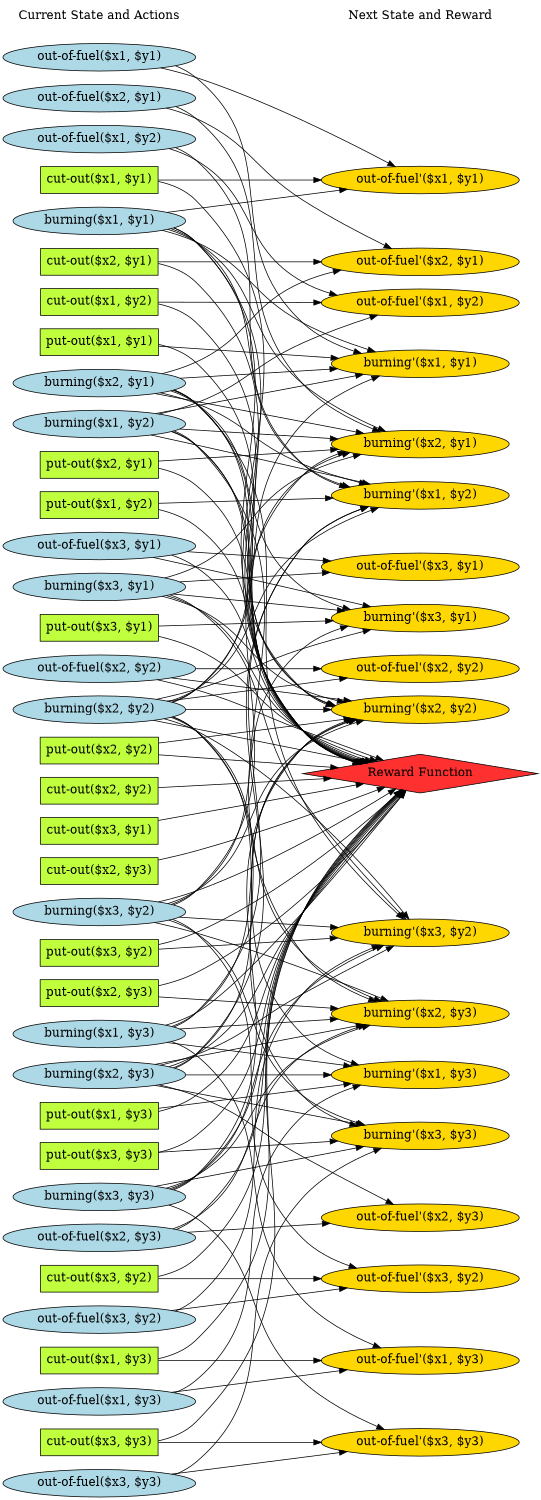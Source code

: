 digraph G {
	graph [bb="0,0,718.8,1988.4",
		fontname=Helvetica,
		fontsize=16,
		rankdir=LR,
		ranksep=2.00,
		ratio=auto,
		size="7.5,10"
	];
	node [fontsize=16,
		label="\N"
	];
	{
		graph [rank=same];
		"put-out($x1, $y1)"	[color=black,
			fillcolor=olivedrab1,
			height=0.5,
			pos="129.4,453.38",
			shape=box,
			style=filled,
			width=2.2083];
		"cut-out($x3, $y3)"	[color=black,
			fillcolor=olivedrab1,
			height=0.5,
			pos="129.4,1807.4",
			shape=box,
			style=filled,
			width=2.1944];
		"put-out($x2, $y2)"	[color=black,
			fillcolor=olivedrab1,
			height=0.5,
			pos="129.4,995.38",
			shape=box,
			style=filled,
			width=2.2083];
		"out-of-fuel($x1, $y2)"	[color=black,
			fillcolor=lightblue,
			height=0.51069,
			pos="129.4,126.38",
			shape=ellipse,
			style=filled,
			width=3.5945];
		"out-of-fuel($x2, $y3)"	[color=black,
			fillcolor=lightblue,
			height=0.51069,
			pos="129.4,1319.4",
			shape=ellipse,
			style=filled,
			width=3.5945];
		"burning($x3, $y2)"	[color=black,
			fillcolor=lightblue,
			height=0.51069,
			pos="129.4,1482.4",
			shape=ellipse,
			style=filled,
			width=3.2213];
		"cut-out($x2, $y2)"	[color=black,
			fillcolor=olivedrab1,
			height=0.5,
			pos="129.4,1157.4",
			shape=box,
			style=filled,
			width=2.1944];
		"put-out($x3, $y3)"	[color=black,
			fillcolor=olivedrab1,
			height=0.5,
			pos="129.4,1699.4",
			shape=box,
			style=filled,
			width=2.2083];
		"burning($x2, $y1)"	[color=black,
			fillcolor=lightblue,
			height=0.51069,
			pos="129.4,670.38",
			shape=ellipse,
			style=filled,
			width=3.2213];
		"cut-out($x1, $y1)"	[color=black,
			fillcolor=olivedrab1,
			height=0.5,
			pos="129.4,72.385",
			shape=box,
			style=filled,
			width=2.1944];
		"put-out($x2, $y3)"	[color=black,
			fillcolor=olivedrab1,
			height=0.5,
			pos="129.4,1265.4",
			shape=box,
			style=filled,
			width=2.2083];
		"burning($x1, $y3)"	[color=black,
			fillcolor=lightblue,
			height=0.51069,
			pos="129.4,615.38",
			shape=ellipse,
			style=filled,
			width=3.2213];
		"out-of-fuel($x1, $y1)"	[color=black,
			fillcolor=lightblue,
			height=0.51069,
			pos="129.4,18.385",
			shape=ellipse,
			style=filled,
			width=3.5945];
		"burning($x3, $y1)"	[color=black,
			fillcolor=lightblue,
			height=0.51069,
			pos="129.4,1427.4",
			shape=ellipse,
			style=filled,
			width=3.2213];
		"put-out($x3, $y2)"	[color=black,
			fillcolor=olivedrab1,
			height=0.5,
			pos="129.4,1536.4",
			shape=box,
			style=filled,
			width=2.2083];
		"cut-out($x2, $y1)"	[color=black,
			fillcolor=olivedrab1,
			height=0.5,
			pos="129.4,561.38",
			shape=box,
			style=filled,
			width=2.1944];
		"out-of-fuel($x3, $y3)"	[color=black,
			fillcolor=lightblue,
			height=0.51069,
			pos="129.4,1916.4",
			shape=ellipse,
			style=filled,
			width=3.5945];
		"burning($x2, $y2)"	[color=black,
			fillcolor=lightblue,
			height=0.51069,
			pos="129.4,941.38",
			shape=ellipse,
			style=filled,
			width=3.2213];
		"cut-out($x1, $y2)"	[color=black,
			fillcolor=olivedrab1,
			height=0.5,
			pos="129.4,345.38",
			shape=box,
			style=filled,
			width=2.1944];
		"put-out($x1, $y3)"	[color=black,
			fillcolor=olivedrab1,
			height=0.5,
			pos="129.4,778.38",
			shape=box,
			style=filled,
			width=2.2083];
		"burning($x1, $y2)"	[color=black,
			fillcolor=lightblue,
			height=0.51069,
			pos="129.4,507.38",
			shape=ellipse,
			style=filled,
			width=3.2213];
		"cut-out($x3, $y1)"	[color=black,
			fillcolor=olivedrab1,
			height=0.5,
			pos="129.4,1103.4",
			shape=box,
			style=filled,
			width=2.1944];
		"Current State and Actions"	[color=black,
			fillcolor=white,
			height=0.5,
			pos="129.4,1970.4",
			shape=plaintext,
			style=bold,
			width=3.2361];
		"cut-out($x1, $y3)"	[color=black,
			fillcolor=olivedrab1,
			height=0.5,
			pos="129.4,399.38",
			shape=box,
			style=filled,
			width=2.1944];
		"out-of-fuel($x2, $y1)"	[color=black,
			fillcolor=lightblue,
			height=0.51069,
			pos="129.4,236.38",
			shape=ellipse,
			style=filled,
			width=3.5945];
		"burning($x2, $y3)"	[color=black,
			fillcolor=lightblue,
			height=0.51069,
			pos="129.4,1211.4",
			shape=ellipse,
			style=filled,
			width=3.2213];
		"put-out($x3, $y1)"	[color=black,
			fillcolor=olivedrab1,
			height=0.5,
			pos="129.4,1373.4",
			shape=box,
			style=filled,
			width=2.2083];
		"out-of-fuel($x3, $y2)"	[color=black,
			fillcolor=lightblue,
			height=0.51069,
			pos="129.4,1861.4",
			shape=ellipse,
			style=filled,
			width=3.5945];
		"put-out($x1, $y2)"	[color=black,
			fillcolor=olivedrab1,
			height=0.5,
			pos="129.4,724.38",
			shape=box,
			style=filled,
			width=2.2083];
		"burning($x1, $y1)"	[color=black,
			fillcolor=lightblue,
			height=0.51069,
			pos="129.4,291.38",
			shape=ellipse,
			style=filled,
			width=3.2213];
		"cut-out($x3, $y2)"	[color=black,
			fillcolor=olivedrab1,
			height=0.5,
			pos="129.4,1753.4",
			shape=box,
			style=filled,
			width=2.1944];
		"put-out($x2, $y1)"	[color=black,
			fillcolor=olivedrab1,
			height=0.5,
			pos="129.4,832.38",
			shape=box,
			style=filled,
			width=2.2083];
		"out-of-fuel($x1, $y3)"	[color=black,
			fillcolor=lightblue,
			height=0.51069,
			pos="129.4,181.38",
			shape=ellipse,
			style=filled,
			width=3.5945];
		"out-of-fuel($x2, $y2)"	[color=black,
			fillcolor=lightblue,
			height=0.51069,
			pos="129.4,886.38",
			shape=ellipse,
			style=filled,
			width=3.5945];
		"burning($x3, $y3)"	[color=black,
			fillcolor=lightblue,
			height=0.51069,
			pos="129.4,1645.4",
			shape=ellipse,
			style=filled,
			width=3.2213];
		"cut-out($x2, $y3)"	[color=black,
			fillcolor=olivedrab1,
			height=0.5,
			pos="129.4,1049.4",
			shape=box,
			style=filled,
			width=2.1944];
		"out-of-fuel($x3, $y1)"	[color=black,
			fillcolor=lightblue,
			height=0.51069,
			pos="129.4,1590.4",
			shape=ellipse,
			style=filled,
			width=3.5945];
	}
	{
		graph [rank=same];
		"out-of-fuel'($x3, $y1)"	[color=black,
			fillcolor=gold1,
			height=0.51069,
			pos="560.8,1550.4",
			shape=ellipse,
			style=filled,
			width=3.6927];
		"burning'($x1, $y1)"	[color=black,
			fillcolor=gold1,
			height=0.51069,
			pos="560.8,480.38",
			shape=ellipse,
			style=filled,
			width=3.3195];
		"out-of-fuel'($x1, $y3)"	[color=black,
			fillcolor=gold1,
			height=0.51069,
			pos="560.8,399.38",
			shape=ellipse,
			style=filled,
			width=3.6927];
		"burning'($x3, $y3)"	[color=black,
			fillcolor=gold1,
			height=0.51069,
			pos="560.8,1625.4",
			shape=ellipse,
			style=filled,
			width=3.3195];
		"Next State and Reward"	[color=black,
			fillcolor=white,
			height=0.5,
			pos="560.8,1970.4",
			shape=plaintext,
			style=bold,
			width=2.9167];
		"Reward Function"	[color=black,
			fillcolor=firebrick1,
			height=0.72222,
			pos="560.8,1026.4",
			shape=diamond,
			style=filled,
			width=4.3889];
		"burning'($x2, $y2)"	[color=black,
			fillcolor=gold1,
			height=0.51069,
			pos="560.8,941.38",
			shape=ellipse,
			style=filled,
			width=3.3195];
		"out-of-fuel'($x1, $y2)"	[color=black,
			fillcolor=gold1,
			height=0.51069,
			pos="560.8,344.38",
			shape=ellipse,
			style=filled,
			width=3.6927];
		"burning'($x3, $y2)"	[color=black,
			fillcolor=gold1,
			height=0.51069,
			pos="560.8,1455.4",
			shape=ellipse,
			style=filled,
			width=3.3195];
		"burning'($x2, $y3)"	[color=black,
			fillcolor=gold1,
			height=0.51069,
			pos="560.8,1224.4",
			shape=ellipse,
			style=filled,
			width=3.3195];
		"out-of-fuel'($x2, $y1)"	[color=black,
			fillcolor=gold1,
			height=0.51069,
			pos="560.8,561.38",
			shape=ellipse,
			style=filled,
			width=3.6927];
		"out-of-fuel'($x3, $y3)"	[color=black,
			fillcolor=gold1,
			height=0.51069,
			pos="560.8,1807.4",
			shape=ellipse,
			style=filled,
			width=3.6927];
		"burning'($x1, $y3)"	[color=black,
			fillcolor=gold1,
			height=0.51069,
			pos="560.8,776.38",
			shape=ellipse,
			style=filled,
			width=3.3195];
		"out-of-fuel'($x1, $y1)"	[color=black,
			fillcolor=gold1,
			height=0.51069,
			pos="560.8,72.385",
			shape=ellipse,
			style=filled,
			width=3.6927];
		"burning'($x3, $y1)"	[color=black,
			fillcolor=gold1,
			height=0.51069,
			pos="560.8,1386.4",
			shape=ellipse,
			style=filled,
			width=3.3195];
		"out-of-fuel'($x2, $y2)"	[color=black,
			fillcolor=gold1,
			height=0.51069,
			pos="560.8,886.38",
			shape=ellipse,
			style=filled,
			width=3.6927];
		"out-of-fuel'($x2, $y3)"	[color=black,
			fillcolor=gold1,
			height=0.51069,
			pos="560.8,1305.4",
			shape=ellipse,
			style=filled,
			width=3.6927];
		"out-of-fuel'($x3, $y2)"	[color=black,
			fillcolor=gold1,
			height=0.51069,
			pos="560.8,1752.4",
			shape=ellipse,
			style=filled,
			width=3.6927];
		"burning'($x1, $y2)"	[color=black,
			fillcolor=gold1,
			height=0.51069,
			pos="560.8,643.38",
			shape=ellipse,
			style=filled,
			width=3.3195];
		"burning'($x2, $y1)"	[color=black,
			fillcolor=gold1,
			height=0.51069,
			pos="560.8,831.38",
			shape=ellipse,
			style=filled,
			width=3.3195];
	}
	"put-out($x1, $y1)" -> "burning'($x1, $y1)"	[color=black,
		pos="e,450.01,473.48 209.16,458.34 273.68,462.39 366.01,468.2 439.74,472.84",
		style=solid];
	"put-out($x1, $y1)" -> "Reward Function"	[pos="e,482.93,1013.2 209.03,456.36 227.19,460.48 245.16,467.79 258.8,480.38 424.94,633.79 248.34,803.22 402.8,968.38 421.46,988.33 447.58,\
1001.5 473.17,1010.1"];
	"cut-out($x3, $y3)" -> "Reward Function"	[pos="e,532.91,1048 208.43,1805.1 226.92,1801 245.2,1793.5 258.8,1780.4 450.79,1595 276.62,1432.6 402.8,1197.4 433.89,1139.4 489.12,1085.9 \
525.1,1054.7"];
	"cut-out($x3, $y3)" -> "out-of-fuel'($x3, $y3)"	[color=black,
		pos="e,427.7,1807.4 208.66,1807.4 266.88,1807.4 347.95,1807.4 417.52,1807.4",
		style=solid];
	"put-out($x2, $y2)" -> "Reward Function"	[pos="e,450.42,1018.5 209.16,1001.1 273.79,1005.7 366.34,1012.4 440.13,1017.7"];
	"put-out($x2, $y2)" -> "burning'($x2, $y2)"	[color=black,
		pos="e,467.75,952.96 209.16,985.48 279.02,976.69 381.51,963.81 457.65,954.23",
		style=solid];
	"out-of-fuel($x1, $y2)" -> "out-of-fuel'($x1, $y2)"	[color=black,
		pos="e,537.16,326.12 214.57,140.33 229.58,144.05 244.87,148.68 258.8,154.38 365.51,198.11 476.59,279.05 528.97,319.71",
		style=solid];
	"out-of-fuel($x1, $y2)" -> "burning'($x1, $y2)"	[color=black,
		pos="e,478.52,629.94 231.78,137.69 241.66,141.85 250.91,147.29 258.8,154.38 409.89,290.3 260.29,443.49 402.8,588.38 420.68,606.56 444.9,\
618.74 468.96,626.9",
		style=solid];
	"out-of-fuel($x2, $y3)" -> "Reward Function"	[pos="e,541.44,1049.2 221.51,1306.4 234.4,1302.8 247.2,1298.2 258.8,1292.4 378.19,1232.4 487.46,1113.2 534.89,1057"];
	"out-of-fuel($x2, $y3)" -> "burning'($x2, $y3)"	[color=black,
		pos="e,493.51,1239.7 203.44,1304.2 221.54,1300.4 240.88,1296.3 258.8,1292.4 335.41,1275.7 422.8,1255.8 483.61,1241.9",
		style=solid];
	"out-of-fuel($x2, $y3)" -> "out-of-fuel'($x2, $y3)"	[color=black,
		pos="e,431.31,1309.6 255.76,1315.3 307.62,1313.6 367.94,1311.6 421.12,1309.9",
		style=solid];
	"burning($x3, $y2)" -> "burning'($x3, $y3)"	[color=black,
		pos="e,500.59,1609.5 208.93,1495.9 225.59,1499.6 242.93,1504.1 258.8,1509.4 325.89,1531.9 336.79,1551.9 402.8,1577.4 431.22,1588.4 463.28,\
1598.6 490.98,1606.7",
		style=solid];
	"burning($x3, $y2)" -> "Reward Function"	[pos="e,536.4,1048.4 224.26,1471.7 236.61,1467.6 248.53,1462 258.8,1454.4 364.02,1376.5 326.01,1303.4 402.8,1197.4 441.81,1143.5 495.76,\
1088 529.19,1055.4"];
	"burning($x3, $y2)" -> "burning'($x2, $y2)"	[color=black,
		pos="e,471.48,953.78 228.4,1472.7 239.57,1468.3 250.06,1462.4 258.8,1454.4 417.65,1308.8 250.94,1144.3 402.8,991.38 418.87,975.21 440.15,\
964.26 461.84,956.85",
		style=solid];
	"burning($x3, $y2)" -> "burning'($x3, $y2)"	[color=black,
		pos="e,449.68,1462.3 237.37,1475.7 298.79,1471.8 376.09,1466.9 439.61,1462.9",
		style=solid];
	"burning($x3, $y2)" -> "burning'($x2, $y3)"	[color=black,
		pos="e,490.24,1239.4 220.42,1470.9 233.88,1466.9 247.13,1461.5 258.8,1454.4 344.97,1401.6 319.86,1336.1 402.8,1278.4 425.87,1262.3 454.16,\
1250.7 480.33,1242.4",
		style=solid];
	"burning($x3, $y2)" -> "burning'($x3, $y1)"	[color=black,
		pos="e,493.18,1401.6 198.72,1467.6 218.14,1463.4 239.31,1458.7 258.8,1454.4 335.22,1437.4 422.46,1417.7 483.28,1403.8",
		style=solid];
	"burning($x3, $y2)" -> "out-of-fuel'($x3, $y2)"	[color=black,
		pos="e,527.47,1734.5 219.12,1494 232.88,1497.8 246.57,1502.8 258.8,1509.4 338.19,1552.2 332.36,1596.1 402.8,1652.4 439.83,1682 485.98,\
1710.5 518.63,1729.5",
		style=solid];
	"burning($x3, $y2)" -> "burning'($x2, $y1)"	[color=black,
		pos="e,444.71,835.85 229.54,1472.9 240.38,1468.5 250.48,1462.5 258.8,1454.4 453.37,1264.2 204.64,1045.8 402.8,859.38 412.11,850.63 423.17,\
844.12 435.04,839.33",
		style=solid];
	"cut-out($x2, $y2)" -> "Reward Function"	[pos="e,512.94,1044.6 208.52,1142.6 225.21,1139 242.66,1134.9 258.8,1130.4 345.37,1106.4 443.28,1071 503.28,1048.3"];
	"put-out($x3, $y3)" -> "burning'($x3, $y3)"	[color=black,
		pos="e,480.45,1639.1 209.16,1685.8 282.96,1673.1 393.17,1654.1 470.27,1640.8",
		style=solid];
	"put-out($x3, $y3)" -> "Reward Function"	[pos="e,533.69,1048 208.97,1696.3 227.13,1692.2 245.11,1684.9 258.8,1672.4 421.43,1523.3 293.47,1389 402.8,1197.4 435.48,1140.1 490.53,\
1086.2 525.99,1054.7"];
	"burning($x2, $y1)" -> "burning'($x1, $y1)"	[color=black,
		pos="e,499.83,496.2 213.61,657.71 229.02,653.84 244.69,648.84 258.8,642.38 331.55,609.1 332.12,571.85 402.8,534.38 430.14,519.89 462.16,\
508.06 490.12,499.21",
		style=solid];
	"burning($x2, $y1)" -> "Reward Function"	[pos="e,489.13,1012.1 226.04,680.59 237.78,684.62 249.06,690.06 258.8,697.38 367.81,779.36 300.09,878.64 402.8,968.38 424.43,987.29 452.77,\
1000.2 479.41,1009"];
	"burning($x2, $y1)" -> "burning'($x2, $y2)"	[color=black,
		pos="e,451.53,933.93 224.05,681.09 236.37,685.02 248.33,690.3 258.8,697.38 354.35,762.06 306.27,850.19 402.8,913.38 414.66,921.15 428.05,\
926.92 441.89,931.2",
		style=solid];
	"burning($x2, $y1)" -> "burning'($x3, $y2)"	[color=black,
		pos="e,458.68,1445.7 231.08,679.25 241.39,683.58 250.94,689.46 258.8,697.38 487.31,927.91 180.61,1176.8 402.8,1413.4 415.35,1426.7 431.64,\
1436 448.97,1442.5",
		style=solid];
	"burning($x2, $y1)" -> "out-of-fuel'($x2, $y1)"	[color=black,
		pos="e,501.75,577.9 200.18,655.81 219.23,651.65 239.85,647 258.8,642.38 339.24,622.8 431.03,597.7 491.88,580.67",
		style=solid];
	"burning($x2, $y1)" -> "burning'($x3, $y1)"	[color=black,
		pos="e,474.13,1373.6 230.89,679.44 241.23,683.73 250.85,689.55 258.8,697.38 465.03,900.4 209.55,1117 402.8,1332.4 418.97,1350.4 441.43,\
1362.4 464.32,1370.4",
		style=solid];
	"burning($x2, $y1)" -> "burning'($x1, $y2)"	[color=black,
		pos="e,449.68,650.31 237.37,663.66 298.79,659.8 376.09,654.94 439.61,650.94",
		style=solid];
	"burning($x2, $y1)" -> "burning'($x2, $y1)"	[color=black,
		pos="e,461.88,821.06 215.26,682.86 230.13,686.54 245.18,691.29 258.8,697.38 331.33,729.86 329.78,772.03 402.8,803.38 418.22,810 435.14,\
815.06 451.98,818.92",
		style=solid];
	"cut-out($x1, $y1)" -> "Reward Function"	[pos="e,479.02,1013.7 208.48,73.858 227.19,77.91 245.57,85.567 258.8,99.385 529.6,382.1 153.43,666.59 402.8,968.38 419.71,988.84 444.53,\
1002.1 469.47,1010.7"];
	"cut-out($x1, $y1)" -> "out-of-fuel'($x1, $y1)"	[color=black,
		pos="e,427.7,72.385 208.66,72.385 266.88,72.385 347.95,72.385 417.52,72.385",
		style=solid];
	"put-out($x2, $y3)" -> "Reward Function"	[pos="e,535.77,1048.6 209.04,1254.1 225.86,1250.3 243.24,1245.2 258.8,1238.4 367.23,1191.2 476.14,1101.5 528.21,1055.4"];
	"put-out($x2, $y3)" -> "burning'($x2, $y3)"	[color=black,
		pos="e,458.8,1234 209.16,1257.9 276.36,1251.4 373.73,1242.2 448.83,1235",
		style=solid];
	"burning($x1, $y3)" -> "out-of-fuel'($x1, $y3)"	[color=black,
		pos="e,493.68,415.38 218.61,603.52 232.51,599.78 246.38,594.86 258.8,588.38 336.61,547.86 327.66,498.65 402.8,453.38 427.65,438.42 457.22,\
426.87 483.97,418.37",
		style=solid];
	"burning($x1, $y3)" -> "Reward Function"	[pos="e,486.79,1012.4 226.24,625.63 238.02,629.85 249.25,635.6 258.8,643.38 381.23,743.24 287.61,860.26 402.8,968.38 423.37,987.69 450.91,\
1000.7 477.19,1009.4"];
	"burning($x1, $y3)" -> "burning'($x2, $y2)"	[color=black,
		pos="e,449.07,934.68 224.73,625.95 236.95,630.1 248.7,635.74 258.8,643.38 367.25,725.45 292.8,833.41 402.8,913.38 413.79,921.38 426.34,\
927.33 439.45,931.74",
		style=solid];
	"burning($x1, $y3)" -> "burning'($x2, $y3)"	[color=black,
		pos="e,536.83,1206.2 227.85,625.25 239.17,629.55 249.85,635.42 258.8,643.38 405.63,773.96 300.23,893.79 402.8,1061.4 437.17,1117.5 493.81,\
1170 528.84,1199.6",
		style=solid];
	"burning($x1, $y3)" -> "burning'($x1, $y3)"	[color=black,
		pos="e,525.93,758.71 206.11,629.24 223.59,633.17 241.99,637.9 258.8,643.38 353.72,674.36 459.33,725.03 516.79,754.07",
		style=solid];
	"burning($x1, $y3)" -> "burning'($x1, $y2)"	[color=black,
		pos="e,450.53,636.26 236.82,622.32 298.59,626.35 376.55,631.44 440.41,635.6",
		style=solid];
	"out-of-fuel($x1, $y1)" -> "burning'($x1, $y1)"	[color=black,
		pos="e,478.59,466.91 232.43,29.584 242,33.557 251.02,38.716 258.8,45.385 396.28,163.16 272.89,300.32 402.8,426.38 420.89,443.94 444.94,\
455.8 468.77,463.81",
		style=solid];
	"out-of-fuel($x1, $y1)" -> "out-of-fuel'($x1, $y1)"	[color=black,
		pos="e,461.9,60.073 226.77,30.503 293.58,38.906 382.63,50.104 451.84,58.808",
		style=solid];
	"burning($x3, $y1)" -> "out-of-fuel'($x3, $y1)"	[color=black,
		pos="e,510.41,1533.3 201.99,1441.8 220.57,1445.9 240.5,1450.5 258.8,1455.4 343.7,1478 440.31,1509.5 500.67,1530",
		style=solid];
	"burning($x3, $y1)" -> "Reward Function"	[pos="e,537.52,1048.8 223.53,1416.5 235.99,1412.6 248.13,1407.4 258.8,1400.4 351.3,1339.7 333.26,1283.4 402.8,1197.4 444.73,1145.5 498.06,\
1089.3 530.52,1055.9"];
	"burning($x3, $y1)" -> "burning'($x2, $y2)"	[color=black,
		pos="e,472.72,953.97 229.06,1417.8 239.92,1413.6 250.15,1408 258.8,1400.4 403.72,1273.3 264.49,1125.6 402.8,991.38 419.34,975.33 441.03,\
964.43 462.97,957.03",
		style=solid];
	"burning($x3, $y1)" -> "burning'($x3, $y2)"	[color=black,
		pos="e,450.53,1448.3 236.82,1434.3 298.59,1438.4 376.55,1443.4 440.41,1447.6",
		style=solid];
	"burning($x3, $y1)" -> "burning'($x3, $y1)"	[color=black,
		pos="e,458.89,1396 229.18,1418 294.67,1411.7 380.7,1403.5 448.58,1397",
		style=solid];
	"burning($x3, $y1)" -> "burning'($x2, $y1)"	[color=black,
		pos="e,444.94,836.09 230.29,1418.2 240.8,1413.9 250.62,1408.1 258.8,1400.4 439.33,1229.2 219.66,1027.8 402.8,859.38 412.21,850.73 423.33,\
844.29 435.24,839.54",
		style=solid];
	"put-out($x3, $y2)" -> "Reward Function"	[pos="e,535.47,1048.2 209.15,1531.7 226.89,1527.6 244.64,1520.7 258.8,1509.4 378.24,1414.2 318.14,1324.5 402.8,1197.4 439.56,1142.2 493.94,\
1087.3 528.09,1055.1"];
	"put-out($x3, $y2)" -> "burning'($x3, $y2)"	[color=black,
		pos="e,484.42,1469.6 209.16,1521.5 284.23,1507.4 396.98,1486.1 474.24,1471.5",
		style=solid];
	"cut-out($x2, $y1)" -> "Reward Function"	[pos="e,484.99,1012.7 208.72,565.17 226.78,569.28 244.78,576.39 258.8,588.38 396.01,705.83 274.56,841.21 402.8,968.38 422.47,987.89 449.26,\
1000.9 475.14,1009.6"];
	"cut-out($x2, $y1)" -> "out-of-fuel'($x2, $y1)"	[color=black,
		pos="e,427.7,561.38 208.66,561.38 266.88,561.38 347.95,561.38 417.52,561.38",
		style=solid];
	"out-of-fuel($x3, $y3)" -> "burning'($x3, $y3)"	[color=black,
		pos="e,526.4,1643 222.88,1903.7 235.44,1899.8 247.78,1894.9 258.8,1888.4 342.16,1839.4 329.32,1788.2 402.8,1725.4 438.62,1694.8 484.56,\
1666.6 517.48,1648",
		style=solid];
	"out-of-fuel($x3, $y3)" -> "out-of-fuel'($x3, $y3)"	[color=black,
		pos="e,501.75,1823.9 202.86,1901.2 221.16,1897.2 240.73,1892.8 258.8,1888.4 339.24,1868.8 431.03,1843.7 491.88,1826.7",
		style=solid];
	"burning($x2, $y2)" -> "burning'($x1, $y1)"	[color=black,
		pos="e,478.61,493.88 227.29,931.38 238.77,927.1 249.64,921.28 258.8,913.38 395.31,795.76 273.37,659.76 402.8,534.38 420.91,516.85 444.96,\
504.99 468.79,496.98",
		style=solid];
	"burning($x2, $y2)" -> "burning'($x3, $y3)"	[color=black,
		pos="e,467.05,1613.9 230.82,950.51 241.18,954.79 250.81,960.59 258.8,968.38 457.9,1162.6 212.58,1374.5 402.8,1577.4 417.44,1593 437.01,\
1603.6 457.34,1610.7",
		style=solid];
	"burning($x2, $y2)" -> "Reward Function"	[pos="e,488.22,1012.2 202.76,955.71 278.97,970.79 398.74,994.5 478.25,1010.2"];
	"burning($x2, $y2)" -> "burning'($x2, $y2)"	[color=black,
		pos="e,441.04,941.38 245.47,941.38 302.66,941.38 371.95,941.38 430.92,941.38",
		style=solid];
	"burning($x2, $y2)" -> "burning'($x3, $y2)"	[color=black,
		pos="e,461.61,1444.9 229.25,950.78 240.07,954.98 250.25,960.69 258.8,968.38 413.35,1107.4 252.07,1270.2 402.8,1413.4 416.56,1426.5 433.94,\
1435.6 452.07,1441.9",
		style=solid];
	"burning($x2, $y2)" -> "burning'($x2, $y3)"	[color=black,
		pos="e,544.36,1206 217.33,953.51 231.6,957.22 245.92,962.06 258.8,968.38 379.24,1027.5 491.3,1145.6 537.52,1198.2",
		style=solid];
	"burning($x2, $y2)" -> "burning'($x1, $y3)"	[color=black,
		pos="e,461.38,786.61 213.97,928.67 229.27,924.81 244.81,919.82 258.8,913.38 331.72,879.83 329.26,836.54 402.8,804.38 418.07,797.71 434.84,\
792.62 451.55,788.75",
		style=solid];
	"burning($x2, $y2)" -> "burning'($x3, $y1)"	[color=black,
		pos="e,479.17,1372.9 228.14,951.07 239.28,955.21 249.83,960.82 258.8,968.38 391.79,1080.6 277.02,1212.2 402.8,1332.4 421.2,1350 445.58,\
1361.8 469.63,1369.9",
		style=solid];
	"burning($x2, $y2)" -> "out-of-fuel'($x2, $y2)"	[color=black,
		pos="e,462.69,898.82 220.16,929.89 287.9,921.21 381.1,909.27 452.73,900.1",
		style=solid];
	"burning($x2, $y2)" -> "burning'($x1, $y2)"	[color=black,
		pos="e,528.62,661.16 219.53,929.69 233.24,925.74 246.81,920.45 258.8,913.38 342.37,864.14 330.01,813.49 402.8,749.38 439.57,717 486.72,\
686.41 519.71,666.49",
		style=solid];
	"burning($x2, $y2)" -> "burning'($x2, $y1)"	[color=black,
		pos="e,473.2,843.92 203.86,927.27 221.95,923.28 241.18,918.58 258.8,913.38 324.36,894.05 336.88,877.46 402.8,859.38 422.1,854.09 443.02,\
849.56 463.11,845.77",
		style=solid];
	"cut-out($x1, $y2)" -> "Reward Function"	[pos="e,481.13,1013.3 208.47,347.67 226.97,351.75 245.23,359.22 258.8,372.38 454.35,562.19 221.68,764.77 402.8,968.38 420.7,988.5 446.21,\
1001.7 471.47,1010.3"];
	"cut-out($x1, $y2)" -> "out-of-fuel'($x1, $y2)"	[color=black,
		pos="e,427.7,344.69 208.66,345.2 266.88,345.07 347.95,344.88 417.52,344.72",
		style=solid];
	"put-out($x1, $y3)" -> "Reward Function"	[pos="e,496.78,1010.9 209.04,786.66 226.22,790.68 243.74,796.62 258.8,805.38 342.34,854.02 323.05,913.76 402.8,968.38 428.11,985.72 459.23,\
998.62 487.08,1007.8"];
	"put-out($x1, $y3)" -> "burning'($x1, $y3)"	[color=black,
		pos="e,441.01,776.94 209.16,778.02 271.13,777.73 358.78,777.32 430.93,776.98",
		style=solid];
	"burning($x1, $y2)" -> "burning'($x1, $y1)"	[color=black,
		pos="e,449.68,487.31 237.37,500.66 298.79,496.8 376.09,491.94 439.61,487.94",
		style=solid];
	"burning($x1, $y2)" -> "Reward Function"	[pos="e,483.72,1012.9 229.19,516.84 240.03,521.03 250.22,526.72 258.8,534.38 410.4,669.74 261.52,822.29 402.8,968.38 421.88,988.11 448.24,\
1001.2 473.93,1009.8"];
	"burning($x1, $y2)" -> "burning'($x2, $y2)"	[color=black,
		pos="e,446.72,935.8 228.56,517.07 239.56,521.22 249.97,526.83 258.8,534.38 395.75,651.5 264.07,798.39 402.8,913.38 412.91,921.76 424.66,\
928 437.09,932.6",
		style=solid];
	"burning($x1, $y2)" -> "out-of-fuel'($x1, $y2)"	[color=black,
		pos="e,456,355.82 215.31,495.01 230.17,491.32 245.21,486.54 258.8,480.38 331.67,447.37 329.43,404.27 402.8,372.38 416.44,366.45 431.28,\
361.78 446.2,358.1",
		style=solid];
	"burning($x1, $y2)" -> "burning'($x2, $y3)"	[color=black,
		pos="e,536.03,1206.3 230.24,516.65 240.76,520.9 250.59,526.65 258.8,534.38 435.52,700.9 282.85,850.27 402.8,1061.4 435.24,1118.5 492.22,\
1170.5 527.89,1199.7",
		style=solid];
	"burning($x1, $y2)" -> "burning'($x1, $y2)"	[color=black,
		pos="e,510.91,626.56 205.9,521.27 223.39,525.04 241.85,529.45 258.8,534.38 324.43,553.47 338.54,565.08 402.8,588.38 435.24,600.15 471.61,\
612.91 501.16,623.18",
		style=solid];
	"burning($x1, $y2)" -> "burning'($x2, $y1)"	[color=black,
		pos="e,449.09,824.67 226.02,517.62 237.77,521.64 249.05,527.07 258.8,534.38 367.31,615.73 293.06,723.72 402.8,803.38 413.8,811.37 426.35,\
817.32 439.46,821.72",
		style=solid];
	"cut-out($x3, $y1)" -> "Reward Function"	[pos="e,484.6,1039.9 208.66,1089.4 283.78,1075.9 396.96,1055.6 474.39,1041.7"];
	"Current State and Actions" -> "Next State and Reward"	[color=black,
		pos="e,455.71,1970.4 246.04,1970.4 307.92,1970.4 383.87,1970.4 445.54,1970.4",
		style=invis];
	"cut-out($x1, $y3)" -> "out-of-fuel'($x1, $y3)"	[color=black,
		pos="e,427.7,399.38 208.66,399.38 266.88,399.38 347.95,399.38 417.52,399.38",
		style=solid];
	"cut-out($x1, $y3)" -> "Reward Function"	[pos="e,481.8,1013.2 208.61,401.95 226.99,406.05 245.17,413.45 258.8,426.38 439.6,597.95 235.05,784.04 402.8,968.38 421.01,988.39 446.74,\
1001.5 472.11,1010.1"];
	"out-of-fuel($x2, $y1)" -> "out-of-fuel'($x2, $y1)"	[color=black,
		pos="e,482.46,546.43 227.39,248.39 238.6,252.37 249.37,257.57 258.8,264.38 360.59,337.87 305.47,428.1 402.8,507.38 422.92,523.78 448.32,\
535.32 472.78,543.39",
		style=solid];
	"out-of-fuel($x2, $y1)" -> "burning'($x2, $y1)"	[color=black,
		pos="e,444.95,826.67 232.84,247.51 242.4,251.71 251.29,257.22 258.8,264.38 438.15,435.61 220.21,635.62 402.8,803.38 412.21,812.03 423.33,\
818.47 435.24,823.22",
		style=solid];
	"burning($x2, $y3)" -> "burning'($x3, $y3)"	[color=black,
		pos="e,472.24,1612.9 227.63,1221.2 238.92,1225.3 249.65,1230.9 258.8,1238.4 385.24,1342.4 281.14,1467.9 402.8,1577.4 419.59,1592.5 441.04,\
1602.9 462.65,1610",
		style=solid];
	"burning($x2, $y3)" -> "Reward Function"	[pos="e,527.76,1047 210.47,1198.1 226.69,1194.4 243.48,1189.9 258.8,1184.4 356.85,1149.1 462.82,1087.3 519.16,1052.4"];
	"burning($x2, $y3)" -> "burning'($x2, $y2)"	[color=black,
		pos="e,483.51,955.52 223.04,1200.4 235.64,1196.5 247.96,1191.3 258.8,1184.4 348.99,1126.8 315.64,1053.5 402.8,991.38 423.78,976.44 449.42,\
965.82 473.86,958.33",
		style=solid];
	"burning($x2, $y3)" -> "burning'($x3, $y2)"	[color=black,
		pos="e,474.31,1442.6 221.74,1222.6 234.73,1226.4 247.5,1231.5 258.8,1238.4 344.95,1290.6 318.1,1358.9 402.8,1413.4 421.32,1425.3 443.14,\
1433.9 464.52,1440",
		style=solid];
	"burning($x2, $y3)" -> "burning'($x2, $y3)"	[color=black,
		pos="e,443.39,1220.9 243.5,1214.8 301.75,1216.6 372.98,1218.7 433.08,1220.5",
		style=solid];
	"burning($x2, $y3)" -> "burning'($x1, $y3)"	[color=black,
		pos="e,446.71,781.96 228.56,1201.7 239.57,1197.6 249.98,1191.9 258.8,1184.4 396.01,1066.9 263.8,919.7 402.8,804.38 412.9,796 424.65,789.77 \
437.09,785.17",
		style=solid];
	"burning($x2, $y3)" -> "out-of-fuel'($x2, $y3)"	[color=black,
		pos="e,490.51,1289.7 200.4,1225.9 219.36,1229.9 239.88,1234.3 258.8,1238.4 334.14,1254.7 419.95,1273.8 480.62,1287.5",
		style=solid];
	"burning($x2, $y3)" -> "burning'($x1, $y2)"	[color=black,
		pos="e,520.49,660.72 229.2,1201.9 240.03,1197.7 250.22,1192 258.8,1184.4 410.67,1048.7 279.83,911.72 402.8,749.38 431.15,711.96 476.7,\
683.32 511.45,665.3",
		style=solid];
	"put-out($x3, $y1)" -> "Reward Function"	[pos="e,538.87,1049 209.18,1364.7 226.26,1360.7 243.71,1354.9 258.8,1346.4 267.4,1341.6 458.7,1135.5 531.77,1056.7"];
	"put-out($x3, $y1)" -> "burning'($x3, $y1)"	[color=black,
		pos="e,443.48,1382.9 209.16,1375.8 271.83,1377.7 360.74,1380.4 433.35,1382.6",
		style=solid];
	"out-of-fuel($x3, $y2)" -> "burning'($x3, $y2)"	[color=black,
		pos="e,497.11,1471 230.98,1850 241,1846.1 250.51,1841 258.8,1834.4 377.98,1739.5 293.76,1629.7 402.8,1523.4 426.11,1500.7 458.24,1484.9 \
487.36,1474.4",
		style=solid];
	"out-of-fuel($x3, $y2)" -> "out-of-fuel'($x3, $y2)"	[color=black,
		pos="e,468.68,1765.7 208.96,1846.8 225.53,1843.2 242.83,1839 258.8,1834.4 324.43,1815.3 336.88,1798.5 402.8,1780.4 420.68,1775.5 439.95,\
1771.2 458.66,1767.6",
		style=solid];
	"put-out($x1, $y2)" -> "Reward Function"	[pos="e,492.45,1011.6 208.98,730.92 226.43,735.01 244.1,741.41 258.8,751.38 354.59,816.37 312.03,896.56 402.8,968.38 425.94,986.69 455.42,\
999.6 482.57,1008.5"];
	"put-out($x1, $y2)" -> "burning'($x1, $y2)"	[color=black,
		pos="e,484.42,657.6 209.16,709.53 284.23,695.37 396.98,674.1 474.24,659.53",
		style=solid];
	"burning($x1, $y1)" -> "burning'($x1, $y1)"	[color=black,
		pos="e,499.83,464.57 215.31,303.76 230.17,307.45 245.21,312.23 258.8,318.38 331.67,351.4 332.12,388.92 402.8,426.38 430.14,440.88 462.16,\
452.71 490.12,461.56",
		style=solid];
	"burning($x1, $y1)" -> "Reward Function"	[pos="e,480.9,1013.5 230.93,300.4 241.26,304.7 250.87,310.53 258.8,318.38 469.15,526.48 208.26,745.44 402.8,968.38 420.5,988.67 445.96,\
1001.9 471.24,1010.5"];
	"burning($x1, $y1)" -> "burning'($x2, $y2)"	[color=black,
		pos="e,444.71,936.92 230.46,300.42 240.94,304.71 250.71,310.53 258.8,318.38 454.07,507.85 204.64,726.95 402.8,913.38 412.11,922.14 423.17,\
928.65 435.04,933.44",
		style=solid];
	"burning($x1, $y1)" -> "out-of-fuel'($x1, $y1)"	[color=black,
		pos="e,537.18,90.756 211.18,278.3 227.27,274.44 243.82,269.54 258.8,263.38 365.84,219.38 477.11,137.75 529.31,96.943",
		style=solid];
	"burning($x1, $y1)" -> "burning'($x1, $y2)"	[color=black,
		pos="e,484.4,629.16 226.03,301.6 237.78,305.63 249.06,311.07 258.8,318.38 367.56,400.04 299.57,499.85 402.8,588.38 423.21,605.89 449.54,\
617.94 474.79,626.18",
		style=solid];
	"burning($x1, $y1)" -> "burning'($x2, $y1)"	[color=black,
		pos="e,445.21,826.37 229.75,300.7 240.43,304.93 250.43,310.67 258.8,318.38 424.13,470.78 235.14,653.55 402.8,803.38 412.33,811.9 423.53,\
818.26 435.48,822.95",
		style=solid];
	"cut-out($x3, $y2)" -> "Reward Function"	[pos="e,533.13,1048.1 208.55,1750.8 226.93,1746.7 245.13,1739.3 258.8,1726.4 436.07,1559.2 285.07,1410.7 402.8,1197.4 434.57,1139.8 489.62,\
1086.2 525.37,1054.8"];
	"cut-out($x3, $y2)" -> "out-of-fuel'($x3, $y2)"	[color=black,
		pos="e,427.7,1752.7 208.66,1753.2 266.88,1753.1 347.95,1752.9 417.52,1752.7",
		style=solid];
	"put-out($x2, $y1)" -> "Reward Function"	[pos="e,502.83,1009.8 209.22,843.24 226.03,847.12 243.36,852.35 258.8,859.38 331.84,892.67 332.39,929.84 402.8,968.38 431.2,983.93 464.61,\
996.93 493.3,1006.7"];
	"put-out($x2, $y1)" -> "burning'($x2, $y1)"	[color=black,
		pos="e,441.01,831.66 209.16,832.2 271.13,832.06 358.78,831.85 430.93,831.68",
		style=solid];
	"out-of-fuel($x1, $y3)" -> "out-of-fuel'($x1, $y3)"	[color=black,
		pos="e,449.3,389.34 222.86,194.14 235.43,197.96 247.77,202.93 258.8,209.38 341.95,258.04 318.74,324.33 402.8,371.38 414.16,377.74 426.64,\
382.71 439.45,386.58",
		style=solid];
	"out-of-fuel($x1, $y3)" -> "burning'($x1, $y3)"	[color=black,
		pos="e,519.98,759 232.23,192.69 241.96,196.85 251.06,202.3 258.8,209.38 417.12,354.34 274.64,498.19 402.8,670.38 430.74,707.92 476.12,\
736.48 510.93,754.44",
		style=solid];
	"out-of-fuel($x2, $y2)" -> "Reward Function"	[pos="e,510.98,1008.4 206.9,901.17 224.1,905.02 242.17,909.48 258.8,914.38 324.36,933.72 338.74,944.54 402.8,968.38 435.34,980.5 471.71,\
993.94 501.24,1004.8"];
	"out-of-fuel($x2, $y2)" -> "burning'($x2, $y2)"	[color=black,
		pos="e,468.2,929.65 225.97,898.63 294.86,907.45 387.71,919.34 457.99,928.34",
		style=solid];
	"out-of-fuel($x2, $y2)" -> "out-of-fuel'($x2, $y2)"	[color=black,
		pos="e,427.54,886.38 258.94,886.38 308.86,886.38 366.23,886.38 417.4,886.38",
		style=solid];
	"burning($x3, $y3)" -> "burning'($x3, $y3)"	[color=black,
		pos="e,446.23,1630.7 240.98,1640.2 300.65,1637.5 374.48,1634 436.06,1631.1",
		style=solid];
	"burning($x3, $y3)" -> "Reward Function"	[pos="e,534.01,1048.2 227.86,1635.5 239.18,1631.2 249.86,1625.4 258.8,1617.4 406.16,1486.1 301.93,1367 402.8,1197.4 436.51,1140.7 491.27,\
1086.6 526.39,1055"];
	"burning($x3, $y3)" -> "burning'($x2, $y2)"	[color=black,
		pos="e,469.37,953.3 229.63,1636 240.45,1631.6 250.53,1625.6 258.8,1617.4 461.82,1416.7 209.4,1201.4 402.8,991.38 417.93,974.96 438.42,\
963.91 459.61,956.47",
		style=solid];
	"burning($x3, $y3)" -> "burning'($x3, $y2)"	[color=black,
		pos="e,514.87,1472.5 211.58,1632.4 227.56,1628.5 243.96,1623.6 258.8,1617.4 329.3,1587.9 335.49,1559.6 402.8,1523.4 435.85,1505.6 474.51,\
1488.8 505.2,1476.4",
		style=solid];
	"burning($x3, $y3)" -> "burning'($x2, $y3)"	[color=black,
		pos="e,480.25,1238 226.35,1635.3 238.12,1631 249.31,1625.2 258.8,1617.4 384.85,1512.9 283.05,1390 402.8,1278.4 421.6,1260.9 446.35,1249 \
470.63,1241",
		style=solid];
	"burning($x3, $y3)" -> "out-of-fuel'($x3, $y3)"	[color=black,
		pos="e,456.45,1796 215.29,1657.8 230.15,1661.5 245.2,1666.3 258.8,1672.4 331.5,1705.1 329.6,1747.8 402.8,1779.4 416.56,1785.3 431.52,\
1790 446.56,1793.7",
		style=solid];
	"cut-out($x2, $y3)" -> "Reward Function"	[pos="e,441.15,1032.7 208.66,1045.2 270.69,1041.9 358.67,1037.2 431.05,1033.3"];
	"out-of-fuel($x3, $y1)" -> "out-of-fuel'($x3, $y1)"	[color=black,
		pos="e,449.95,1560.6 237.93,1580.4 299.35,1574.6 376.52,1567.5 439.9,1561.6",
		style=solid];
	"out-of-fuel($x3, $y1)" -> "Reward Function"	[pos="e,534.69,1048.2 232.34,1579.1 241.93,1575.1 250.97,1570 258.8,1563.4 392.32,1450.6 310.13,1345.6 402.8,1197.4 437.86,1141.3 492.48,\
1086.9 527.18,1055"];
	"out-of-fuel($x3, $y1)" -> "burning'($x3, $y1)"	[color=black,
		pos="e,479.42,1399.9 222.34,1577.5 234.98,1573.9 247.49,1569.3 258.8,1563.4 336.61,1522.9 326.12,1471 402.8,1428.4 423.21,1417 446.83,\
1408.6 469.45,1402.5",
		style=solid];
}
